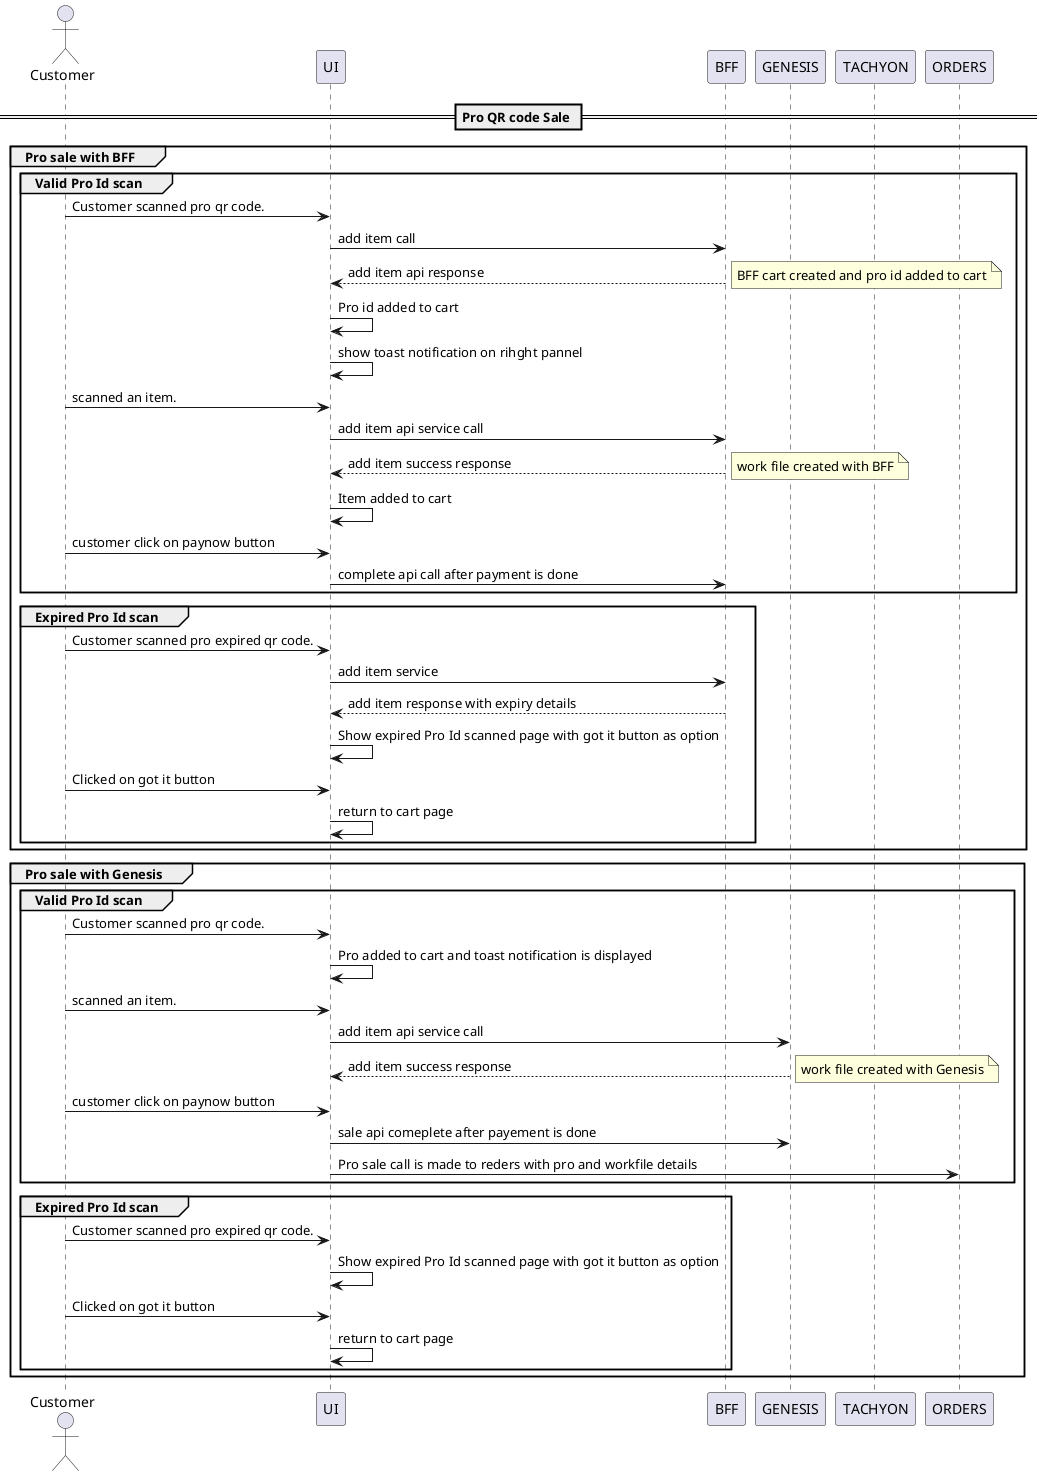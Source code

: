 @startuml
actor Customer as USER
participant UI as UI
participant BFF as BFF
participant GENESIS as GENESIS
participant TACHYON as TACHYON

== Pro QR code Sale ==
group Pro sale with BFF
group Valid Pro Id scan
USER -> UI: Customer scanned pro qr code.
UI -> BFF: add item call
BFF --> UI: add item api response
note right: BFF cart created and pro id added to cart
UI -> UI: Pro id added to cart
UI -> UI: show toast notification on rihght pannel
USER -> UI: scanned an item.
UI -> BFF: add item api service call
BFF --> UI:  add item success response
note right: work file created with BFF
UI -> UI: Item added to cart
USER -> UI: customer click on paynow button
UI -> BFF: complete api call after payment is done
end

group Expired Pro Id scan
USER -> UI: Customer scanned pro expired qr code.
UI -> BFF: add item service
BFF --> UI: add item response with expiry details
UI -> UI: Show expired Pro Id scanned page with got it button as option
USER -> UI: Clicked on got it button
UI -> UI: return to cart page
end
end

group Pro sale with Genesis
group Valid Pro Id scan
USER -> UI: Customer scanned pro qr code.
UI -> UI: Pro added to cart and toast notification is displayed
USER -> UI: scanned an item.
UI -> GENESIS: add item api service call
GENESIS --> UI:  add item success response
note right: work file created with Genesis
USER -> UI: customer click on paynow button
UI -> GENESIS: sale api comeplete after payement is done
UI -> ORDERS: Pro sale call is made to reders with pro and workfile details
end

group Expired Pro Id scan
USER -> UI: Customer scanned pro expired qr code.
UI -> UI: Show expired Pro Id scanned page with got it button as option
USER -> UI: Clicked on got it button
UI -> UI: return to cart page
end
end